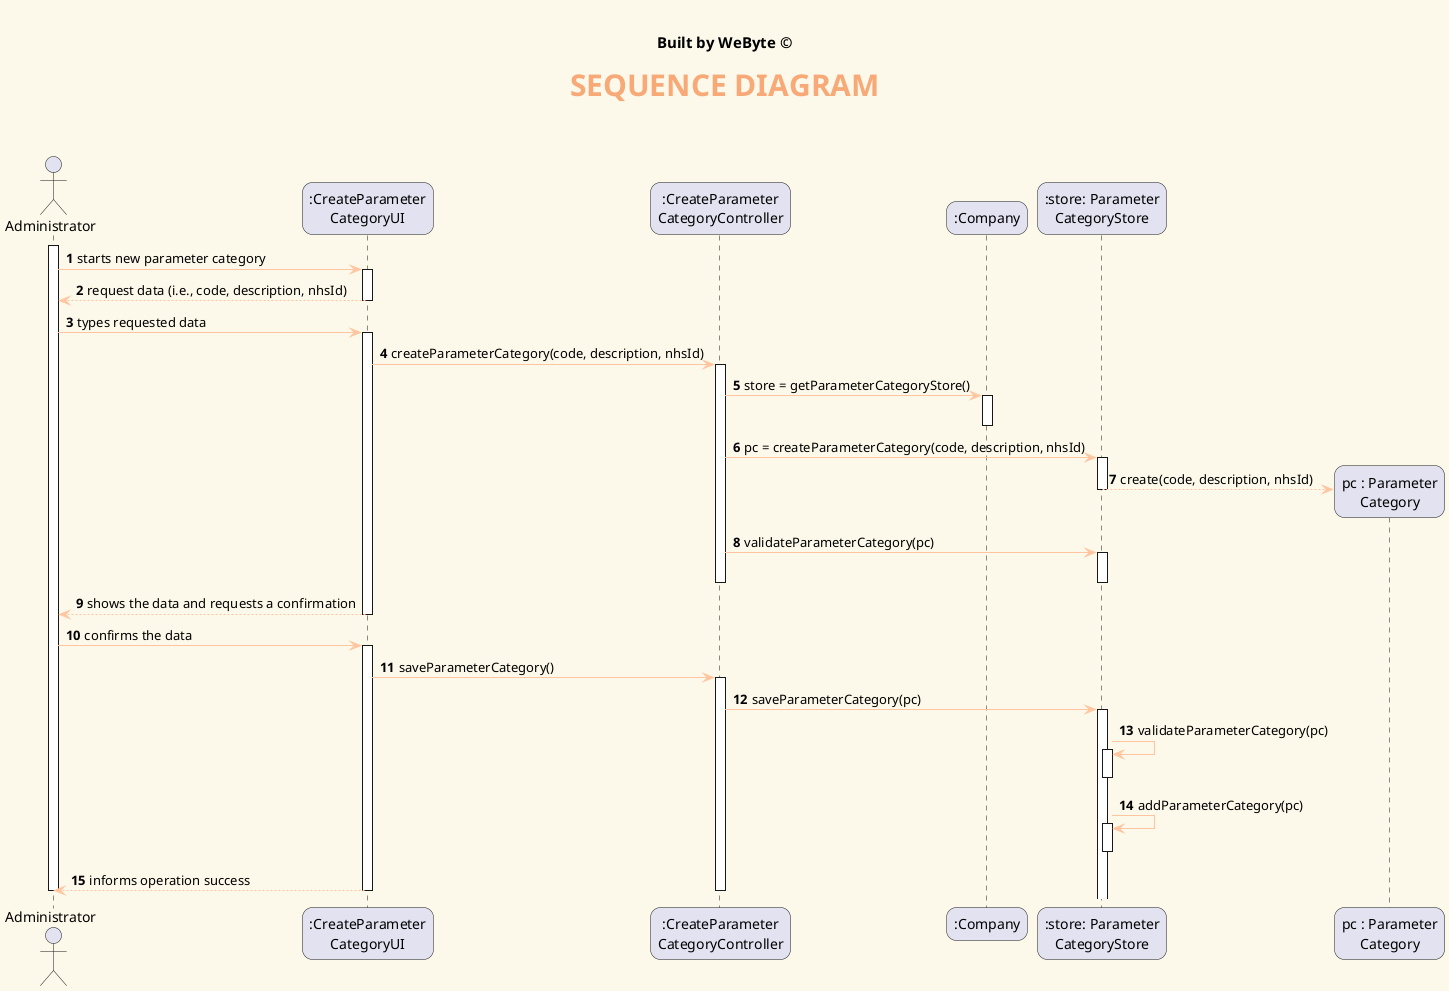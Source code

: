 @startuml
hide methods
' ======= layout =========
skinparam backgroundColor #fcf9ea
skinparam titleBorderRoundCorner 15
skinparam titleFontSize 30
skinparam classAttributeIconSize 0
skinparam titleFontName Arial Black
skinparam titleFontColor #f8a978
skinparam roundcorner 20
skinparam stereotypeCBackgroundColor ffc5a1
skinparam class {

ArrowColor ffc5a1
BorderColor White
BackgroundColor badfdb
}


' ======= title =========
center header


<font color=Black size=15><b>Built by WeByte ©</font>
endheader
title <b>SEQUENCE DIAGRAM\n
autonumber
'hide footbox
actor "Administrator" as ADM

participant ":CreateParameter\nCategoryUI" as UI
participant ":CreateParameter\nCategoryController" as CTRL
participant ":Company" as Company
participant ":store: Parameter\nCategoryStore" as Store
participant "pc : Parameter\nCategory" as Parameter

activate ADM
ADM -> UI : starts new parameter category
activate UI
UI --> ADM : request data (i.e., code, description, nhsId)
deactivate UI

ADM -> UI : types requested data
activate UI

UI -> CTRL : createParameterCategory(code, description, nhsId)
activate CTRL

CTRL -> Company: store = getParameterCategoryStore()
activate Company
deactivate Company

CTRL -> Store : pc = createParameterCategory(code, description, nhsId)

activate Store

Store --> Parameter** : create(code, description, nhsId)

deactivate Parameter

deactivate Store

CTRL -> Store: validateParameterCategory(pc)

activate Store
deactivate Store

deactivate CTRL

UI --> ADM : shows the data and requests a confirmation

deactivate UI

ADM -> UI : confirms the data
activate UI

UI -> CTRL : saveParameterCategory()
activate CTRL

CTRL -> Store : saveParameterCategory(pc)

activate Store

Store -> Store: validateParameterCategory(pc)
activate Store
deactivate Store

Store -> Store: addParameterCategory(pc)
activate Store
deactivate Store

UI --> ADM: informs operation success

deactivate ADM
deactivate UI
deactivate CTRL
deactivate Company
deactivate Parameter

@enduml